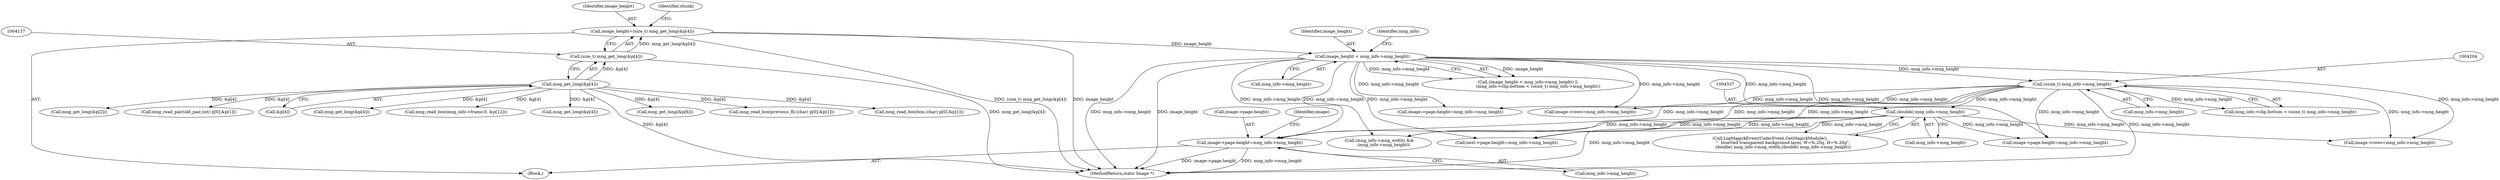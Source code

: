 digraph "0_ImageMagick_22e0310345499ffe906c604428f2a3a668942b05@pointer" {
"1004617" [label="(Call,image->page.height=mng_info->mng_height)"];
"1004203" [label="(Call,(ssize_t) mng_info->mng_height)"];
"1004192" [label="(Call,image_height < mng_info->mng_height)"];
"1004134" [label="(Call,image_height=(size_t) mng_get_long(&p[4]))"];
"1004136" [label="(Call,(size_t) mng_get_long(&p[4]))"];
"1004138" [label="(Call,mng_get_long(&p[4]))"];
"1004336" [label="(Call,(double) mng_info->mng_height)"];
"1004327" [label="(Call,LogMagickEvent(CoderEvent,GetMagickModule(),\n                    \"  Inserted transparent background layer, W=%.20g, H=%.20g\",\n                    (double) mng_info->mng_width,(double) mng_info->mng_height))"];
"1006785" [label="(Call,image->page.height=mng_info->mng_height)"];
"1004273" [label="(Call,image->rows=mng_info->mng_height)"];
"1004203" [label="(Call,(ssize_t) mng_info->mng_height)"];
"1006769" [label="(Call,image->rows=mng_info->mng_height)"];
"1004618" [label="(Call,image->page.height)"];
"1004336" [label="(Call,(double) mng_info->mng_height)"];
"1001841" [label="(Call,mng_get_long(&p[4]))"];
"1004191" [label="(Call,(image_height < mng_info->mng_height) ||\n                (mng_info->clip.bottom < (ssize_t) mng_info->mng_height))"];
"1004194" [label="(Call,mng_info->mng_height)"];
"1004135" [label="(Identifier,image_height)"];
"1007383" [label="(MethodReturn,static Image *)"];
"1004192" [label="(Call,image_height < mng_info->mng_height)"];
"1004144" [label="(Identifier,chunk)"];
"1004289" [label="(Call,image->page.height=mng_info->mng_height)"];
"1004136" [label="(Call,(size_t) mng_get_long(&p[4]))"];
"1001337" [label="(Call,mng_read_box(mng_info->frame,0, &p[12]))"];
"1004193" [label="(Identifier,image_height)"];
"1004205" [label="(Call,mng_info->mng_height)"];
"1007211" [label="(Call,next->page.height=mng_info->mng_height)"];
"1003769" [label="(Call,mng_get_long(&p[4]))"];
"1001050" [label="(Call,mng_get_long(&p[6]))"];
"1002282" [label="(Call,mng_read_box(previous_fb,(char) p[0],&p[1]))"];
"1004623" [label="(Call,mng_info->mng_height)"];
"1004197" [label="(Call,mng_info->clip.bottom < (ssize_t) mng_info->mng_height)"];
"1002672" [label="(Call,mng_read_box(box,(char) p[0],&p[1]))"];
"1004134" [label="(Call,image_height=(size_t) mng_get_long(&p[4]))"];
"1006708" [label="(Call,(mng_info->mng_width) &&\n       (mng_info->mng_height))"];
"1001041" [label="(Call,mng_get_long(&p[2]))"];
"1004629" [label="(Identifier,image)"];
"1004617" [label="(Call,image->page.height=mng_info->mng_height)"];
"1002941" [label="(Call,mng_read_pair(old_pair,(int) p[0],&p[1]))"];
"1004139" [label="(Call,&p[4])"];
"1004338" [label="(Call,mng_info->mng_height)"];
"1000424" [label="(Block,)"];
"1004200" [label="(Identifier,mng_info)"];
"1004138" [label="(Call,mng_get_long(&p[4]))"];
"1004617" -> "1000424"  [label="AST: "];
"1004617" -> "1004623"  [label="CFG: "];
"1004618" -> "1004617"  [label="AST: "];
"1004623" -> "1004617"  [label="AST: "];
"1004629" -> "1004617"  [label="CFG: "];
"1004617" -> "1007383"  [label="DDG: image->page.height"];
"1004617" -> "1007383"  [label="DDG: mng_info->mng_height"];
"1004203" -> "1004617"  [label="DDG: mng_info->mng_height"];
"1004192" -> "1004617"  [label="DDG: mng_info->mng_height"];
"1004336" -> "1004617"  [label="DDG: mng_info->mng_height"];
"1004203" -> "1004197"  [label="AST: "];
"1004203" -> "1004205"  [label="CFG: "];
"1004204" -> "1004203"  [label="AST: "];
"1004205" -> "1004203"  [label="AST: "];
"1004197" -> "1004203"  [label="CFG: "];
"1004203" -> "1007383"  [label="DDG: mng_info->mng_height"];
"1004203" -> "1004197"  [label="DDG: mng_info->mng_height"];
"1004192" -> "1004203"  [label="DDG: mng_info->mng_height"];
"1004203" -> "1004273"  [label="DDG: mng_info->mng_height"];
"1004203" -> "1004289"  [label="DDG: mng_info->mng_height"];
"1004203" -> "1004336"  [label="DDG: mng_info->mng_height"];
"1004203" -> "1006708"  [label="DDG: mng_info->mng_height"];
"1004203" -> "1006769"  [label="DDG: mng_info->mng_height"];
"1004203" -> "1006785"  [label="DDG: mng_info->mng_height"];
"1004203" -> "1007211"  [label="DDG: mng_info->mng_height"];
"1004192" -> "1004191"  [label="AST: "];
"1004192" -> "1004194"  [label="CFG: "];
"1004193" -> "1004192"  [label="AST: "];
"1004194" -> "1004192"  [label="AST: "];
"1004200" -> "1004192"  [label="CFG: "];
"1004191" -> "1004192"  [label="CFG: "];
"1004192" -> "1007383"  [label="DDG: mng_info->mng_height"];
"1004192" -> "1007383"  [label="DDG: image_height"];
"1004192" -> "1004191"  [label="DDG: image_height"];
"1004192" -> "1004191"  [label="DDG: mng_info->mng_height"];
"1004134" -> "1004192"  [label="DDG: image_height"];
"1004192" -> "1004273"  [label="DDG: mng_info->mng_height"];
"1004192" -> "1004289"  [label="DDG: mng_info->mng_height"];
"1004192" -> "1004336"  [label="DDG: mng_info->mng_height"];
"1004192" -> "1006708"  [label="DDG: mng_info->mng_height"];
"1004192" -> "1006769"  [label="DDG: mng_info->mng_height"];
"1004192" -> "1006785"  [label="DDG: mng_info->mng_height"];
"1004192" -> "1007211"  [label="DDG: mng_info->mng_height"];
"1004134" -> "1000424"  [label="AST: "];
"1004134" -> "1004136"  [label="CFG: "];
"1004135" -> "1004134"  [label="AST: "];
"1004136" -> "1004134"  [label="AST: "];
"1004144" -> "1004134"  [label="CFG: "];
"1004134" -> "1007383"  [label="DDG: (size_t) mng_get_long(&p[4])"];
"1004134" -> "1007383"  [label="DDG: image_height"];
"1004136" -> "1004134"  [label="DDG: mng_get_long(&p[4])"];
"1004136" -> "1004138"  [label="CFG: "];
"1004137" -> "1004136"  [label="AST: "];
"1004138" -> "1004136"  [label="AST: "];
"1004136" -> "1007383"  [label="DDG: mng_get_long(&p[4])"];
"1004138" -> "1004136"  [label="DDG: &p[4]"];
"1004138" -> "1004139"  [label="CFG: "];
"1004139" -> "1004138"  [label="AST: "];
"1004138" -> "1007383"  [label="DDG: &p[4]"];
"1004138" -> "1001041"  [label="DDG: &p[4]"];
"1004138" -> "1001050"  [label="DDG: &p[4]"];
"1004138" -> "1001337"  [label="DDG: &p[4]"];
"1004138" -> "1001841"  [label="DDG: &p[4]"];
"1004138" -> "1002282"  [label="DDG: &p[4]"];
"1004138" -> "1002672"  [label="DDG: &p[4]"];
"1004138" -> "1002941"  [label="DDG: &p[4]"];
"1004138" -> "1003769"  [label="DDG: &p[4]"];
"1004336" -> "1004327"  [label="AST: "];
"1004336" -> "1004338"  [label="CFG: "];
"1004337" -> "1004336"  [label="AST: "];
"1004338" -> "1004336"  [label="AST: "];
"1004327" -> "1004336"  [label="CFG: "];
"1004336" -> "1007383"  [label="DDG: mng_info->mng_height"];
"1004336" -> "1004327"  [label="DDG: mng_info->mng_height"];
"1004336" -> "1006708"  [label="DDG: mng_info->mng_height"];
"1004336" -> "1006769"  [label="DDG: mng_info->mng_height"];
"1004336" -> "1006785"  [label="DDG: mng_info->mng_height"];
"1004336" -> "1007211"  [label="DDG: mng_info->mng_height"];
}
